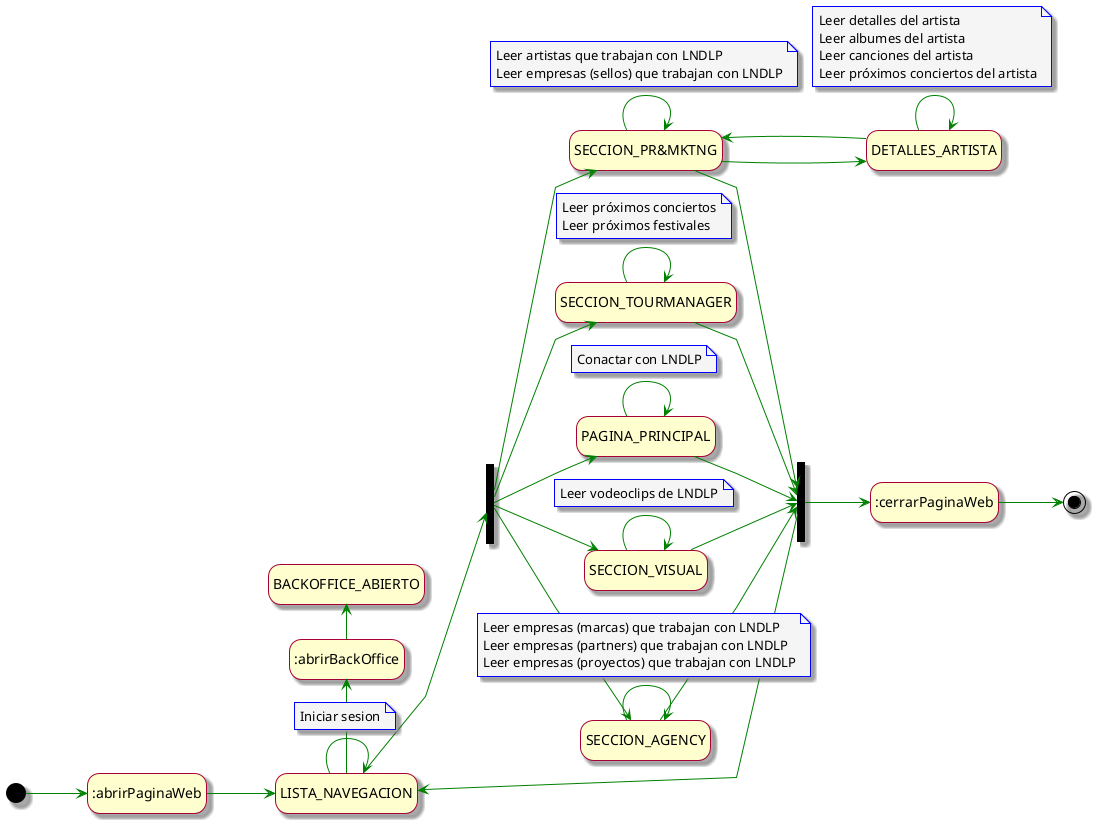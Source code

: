 @startuml DiagramaContextoVisual

left to right direction
skin rose
skinparam {
    NoteBackgroundColor #whiteSmoke
    ArrowColor #green
    NoteBorderColor #blue
    linetype polyline
}
hide empty description

state 0 as "LISTA_NAVEGACION" 
state 1 as "PAGINA_PRINCIPAL" 
state 2 as "SECCION_PR&MKTNG"
state 3 as "SECCION_VISUAL"
state 4 as "SECCION_AGENCY"
state 5 as "SECCION_TOURMANAGER"
state 6 as "DETALLES_ARTISTA"
state 7 as ":cerrarPaginaWeb"
state 8 as ":abrirPaginaWeb"
state 9 as ":abrirBackOffice"
state 10 as "BACKOFFICE_ABIERTO"
state fork_state <<fork>>
state join_state <<join>>

[*] --> 8
8 --> 0
0 --> fork_state
0 -left-> 9
9 -LEFT-> 10

fork_state --> 1
fork_state --> 2
fork_state --> 3
fork_state --> 4
fork_state --> 5

2 ---> 6
6 ---> 2

1 --> join_state
2 --> join_state
3 --> join_state
4 --> join_state
5 --> join_state

join_state --> 0 
join_state --> 7
7 --> [*]


0 --> 0
note on link
    Iniciar sesion
end note

1 --> 1
note on link
    Conactar con LNDLP
end note

2 --> 2
note on link 
  Leer artistas que trabajan con LNDLP
  Leer empresas (sellos) que trabajan con LNDLP
end note

3 --> 3
note on link 
  Leer vodeoclips de LNDLP
end note

4 --> 4
note on link 
  Leer empresas (marcas) que trabajan con LNDLP
  Leer empresas (partners) que trabajan con LNDLP
  Leer empresas (proyectos) que trabajan con LNDLP
end note

5 --> 5
note on link 
  Leer próximos conciertos
  Leer próximos festivales
end note

6 --> 6
note on link 
  Leer detalles del artista
  Leer albumes del artista
  Leer canciones del artista
  Leer próximos conciertos del artista
end note


@enduml